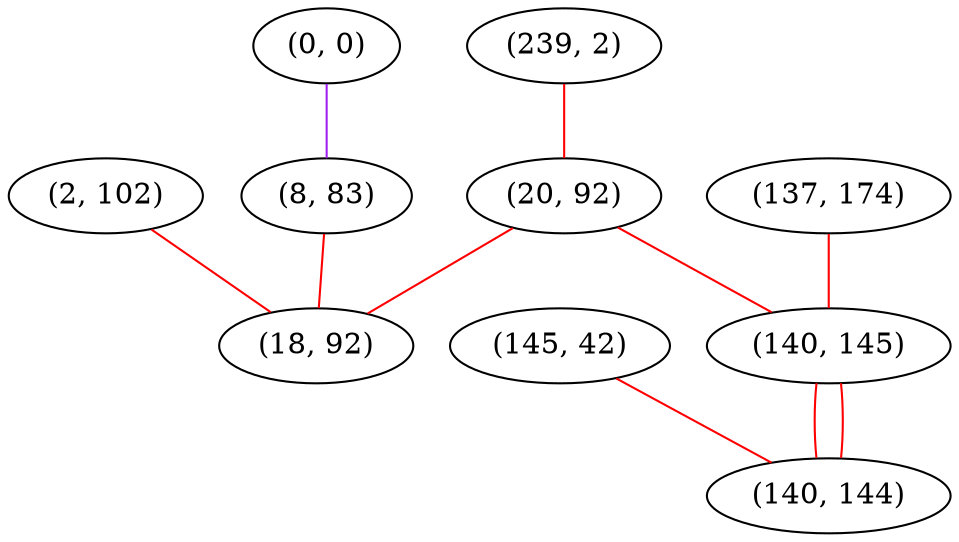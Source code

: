 graph "" {
"(2, 102)";
"(137, 174)";
"(239, 2)";
"(145, 42)";
"(0, 0)";
"(8, 83)";
"(20, 92)";
"(140, 145)";
"(18, 92)";
"(140, 144)";
"(2, 102)" -- "(18, 92)"  [color=red, key=0, weight=1];
"(137, 174)" -- "(140, 145)"  [color=red, key=0, weight=1];
"(239, 2)" -- "(20, 92)"  [color=red, key=0, weight=1];
"(145, 42)" -- "(140, 144)"  [color=red, key=0, weight=1];
"(0, 0)" -- "(8, 83)"  [color=purple, key=0, weight=4];
"(8, 83)" -- "(18, 92)"  [color=red, key=0, weight=1];
"(20, 92)" -- "(140, 145)"  [color=red, key=0, weight=1];
"(20, 92)" -- "(18, 92)"  [color=red, key=0, weight=1];
"(140, 145)" -- "(140, 144)"  [color=red, key=0, weight=1];
"(140, 145)" -- "(140, 144)"  [color=red, key=1, weight=1];
}
